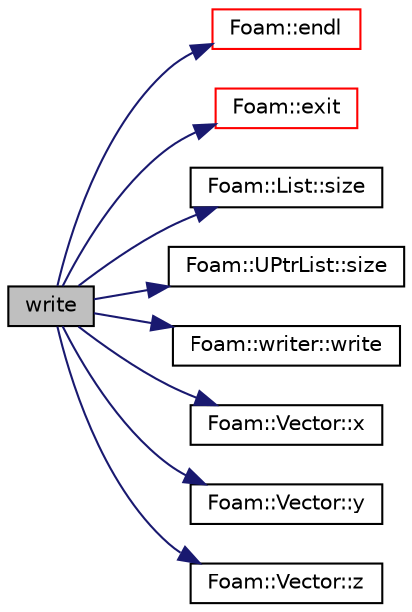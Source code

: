 digraph "write"
{
  bgcolor="transparent";
  edge [fontname="Helvetica",fontsize="10",labelfontname="Helvetica",labelfontsize="10"];
  node [fontname="Helvetica",fontsize="10",shape=record];
  rankdir="LR";
  Node1 [label="write",height=0.2,width=0.4,color="black", fillcolor="grey75", style="filled", fontcolor="black"];
  Node1 -> Node2 [color="midnightblue",fontsize="10",style="solid",fontname="Helvetica"];
  Node2 [label="Foam::endl",height=0.2,width=0.4,color="red",URL="$a10979.html#a2db8fe02a0d3909e9351bb4275b23ce4",tooltip="Add newline and flush stream. "];
  Node1 -> Node3 [color="midnightblue",fontsize="10",style="solid",fontname="Helvetica"];
  Node3 [label="Foam::exit",height=0.2,width=0.4,color="red",URL="$a10979.html#a06ca7250d8e89caf05243ec094843642"];
  Node1 -> Node4 [color="midnightblue",fontsize="10",style="solid",fontname="Helvetica"];
  Node4 [label="Foam::List::size",height=0.2,width=0.4,color="black",URL="$a01390.html#a8a5f6fa29bd4b500caf186f60245b384",tooltip="Override size to be inconsistent with allocated storage. "];
  Node1 -> Node5 [color="midnightblue",fontsize="10",style="solid",fontname="Helvetica"];
  Node5 [label="Foam::UPtrList::size",height=0.2,width=0.4,color="black",URL="$a02863.html#a723361dc2020160f5492e8fe2d09fa44",tooltip="Return the number of elements in the UPtrList. "];
  Node1 -> Node6 [color="midnightblue",fontsize="10",style="solid",fontname="Helvetica"];
  Node6 [label="Foam::writer::write",height=0.2,width=0.4,color="black",URL="$a02974.html#a816fee94ede9a793ab3c56db61bfaa1c",tooltip="General entry point for writing. "];
  Node1 -> Node7 [color="midnightblue",fontsize="10",style="solid",fontname="Helvetica"];
  Node7 [label="Foam::Vector::x",height=0.2,width=0.4,color="black",URL="$a02886.html#aeb7dc4a97968c543f58f9c7082e55757"];
  Node1 -> Node8 [color="midnightblue",fontsize="10",style="solid",fontname="Helvetica"];
  Node8 [label="Foam::Vector::y",height=0.2,width=0.4,color="black",URL="$a02886.html#a77c00b469d89c23bd35d2eb236140f70"];
  Node1 -> Node9 [color="midnightblue",fontsize="10",style="solid",fontname="Helvetica"];
  Node9 [label="Foam::Vector::z",height=0.2,width=0.4,color="black",URL="$a02886.html#ac72a74f7dde9500927f63515c3f0a2f3"];
}
